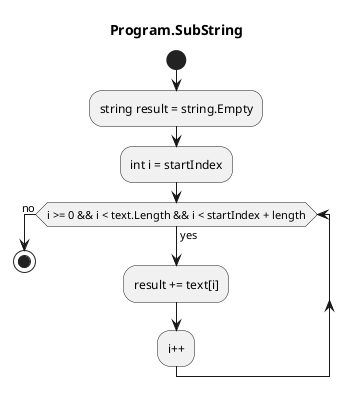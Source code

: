 @startuml Program.SubString
title Program.SubString
start
:string result = string.Empty;
:int i = startIndex;
while (i >= 0 && i < text.Length && i < startIndex + length) is (yes)
    :result += text[i];
:i++;
endwhile (no)
stop
@enduml
